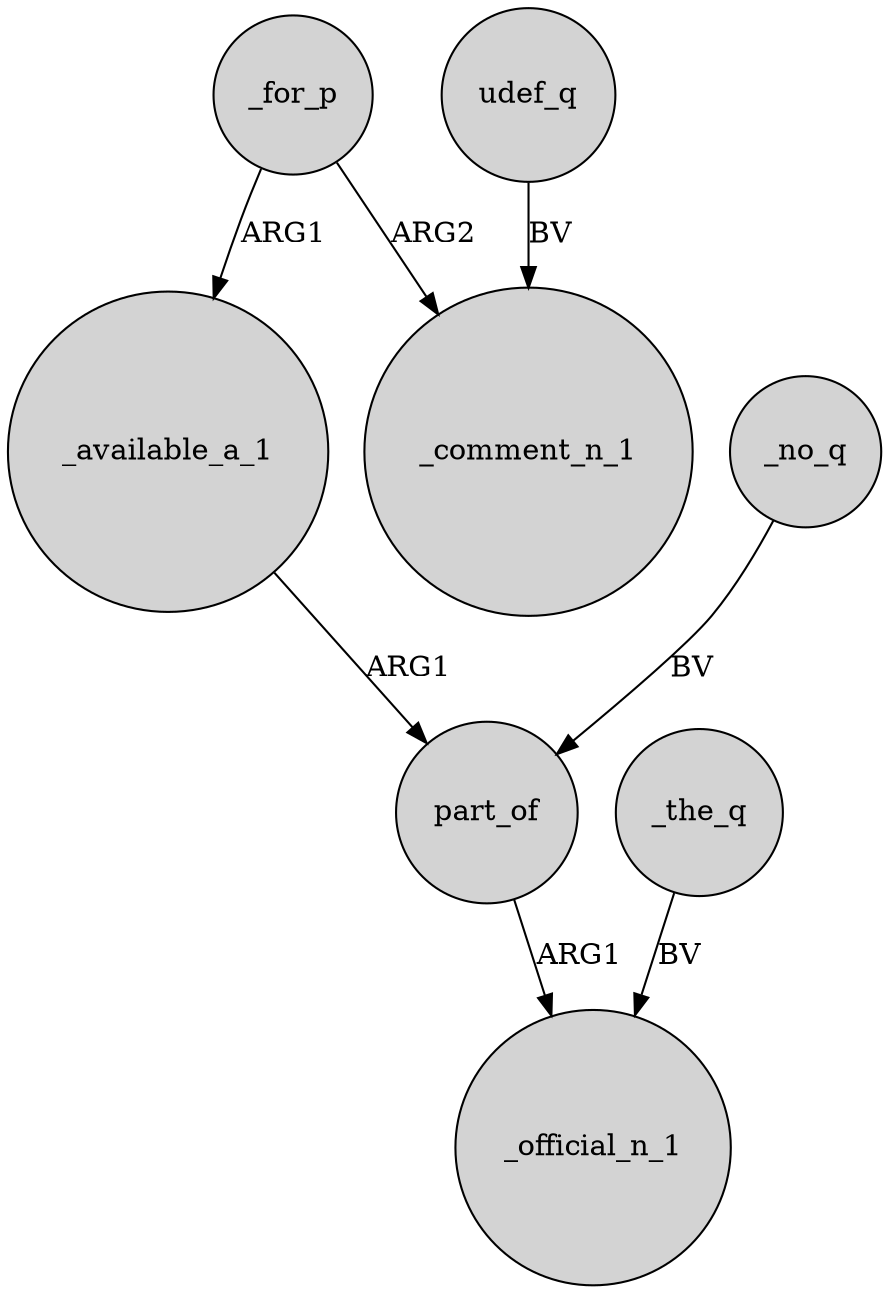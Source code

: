 digraph {
	node [shape=circle style=filled]
	_for_p -> _comment_n_1 [label=ARG2]
	part_of -> _official_n_1 [label=ARG1]
	_available_a_1 -> part_of [label=ARG1]
	_the_q -> _official_n_1 [label=BV]
	_for_p -> _available_a_1 [label=ARG1]
	_no_q -> part_of [label=BV]
	udef_q -> _comment_n_1 [label=BV]
}
